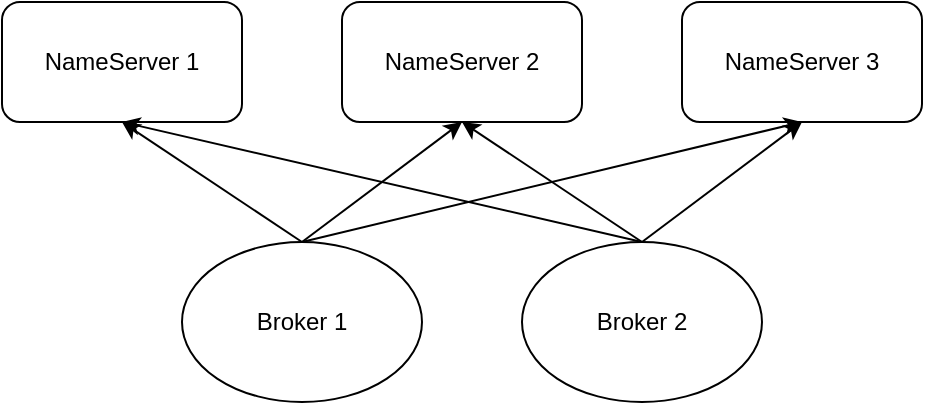 <mxfile version="14.6.13" type="github">
  <diagram id="Wjki843dmQJKpuEseMPS" name="Page-1">
    <mxGraphModel dx="946" dy="536" grid="1" gridSize="10" guides="1" tooltips="1" connect="1" arrows="1" fold="1" page="1" pageScale="1" pageWidth="827" pageHeight="1169" math="0" shadow="0">
      <root>
        <mxCell id="0" />
        <mxCell id="1" parent="0" />
        <mxCell id="8KWrEemGqZso5BV7pW3U-1" value="NameServer 1" style="rounded=1;whiteSpace=wrap;html=1;" vertex="1" parent="1">
          <mxGeometry x="250" y="130" width="120" height="60" as="geometry" />
        </mxCell>
        <mxCell id="8KWrEemGqZso5BV7pW3U-2" value="NameServer 2" style="rounded=1;whiteSpace=wrap;html=1;" vertex="1" parent="1">
          <mxGeometry x="420" y="130" width="120" height="60" as="geometry" />
        </mxCell>
        <mxCell id="8KWrEemGqZso5BV7pW3U-3" value="NameServer 3" style="rounded=1;whiteSpace=wrap;html=1;" vertex="1" parent="1">
          <mxGeometry x="590" y="130" width="120" height="60" as="geometry" />
        </mxCell>
        <mxCell id="8KWrEemGqZso5BV7pW3U-7" style="rounded=0;orthogonalLoop=1;jettySize=auto;html=1;exitX=0.5;exitY=0;exitDx=0;exitDy=0;entryX=0.5;entryY=1;entryDx=0;entryDy=0;" edge="1" parent="1" source="8KWrEemGqZso5BV7pW3U-5" target="8KWrEemGqZso5BV7pW3U-1">
          <mxGeometry relative="1" as="geometry" />
        </mxCell>
        <mxCell id="8KWrEemGqZso5BV7pW3U-8" style="edgeStyle=none;rounded=0;orthogonalLoop=1;jettySize=auto;html=1;exitX=0.5;exitY=0;exitDx=0;exitDy=0;entryX=0.5;entryY=1;entryDx=0;entryDy=0;" edge="1" parent="1" source="8KWrEemGqZso5BV7pW3U-5" target="8KWrEemGqZso5BV7pW3U-2">
          <mxGeometry relative="1" as="geometry" />
        </mxCell>
        <mxCell id="8KWrEemGqZso5BV7pW3U-9" style="edgeStyle=none;rounded=0;orthogonalLoop=1;jettySize=auto;html=1;exitX=0.5;exitY=0;exitDx=0;exitDy=0;entryX=0.5;entryY=1;entryDx=0;entryDy=0;" edge="1" parent="1" source="8KWrEemGqZso5BV7pW3U-5" target="8KWrEemGqZso5BV7pW3U-3">
          <mxGeometry relative="1" as="geometry" />
        </mxCell>
        <mxCell id="8KWrEemGqZso5BV7pW3U-5" value="Broker 1" style="ellipse;whiteSpace=wrap;html=1;" vertex="1" parent="1">
          <mxGeometry x="340" y="250" width="120" height="80" as="geometry" />
        </mxCell>
        <mxCell id="8KWrEemGqZso5BV7pW3U-10" style="edgeStyle=none;rounded=0;orthogonalLoop=1;jettySize=auto;html=1;exitX=0.5;exitY=0;exitDx=0;exitDy=0;entryX=0.5;entryY=1;entryDx=0;entryDy=0;" edge="1" parent="1" source="8KWrEemGqZso5BV7pW3U-6" target="8KWrEemGqZso5BV7pW3U-1">
          <mxGeometry relative="1" as="geometry" />
        </mxCell>
        <mxCell id="8KWrEemGqZso5BV7pW3U-11" style="edgeStyle=none;rounded=0;orthogonalLoop=1;jettySize=auto;html=1;exitX=0.5;exitY=0;exitDx=0;exitDy=0;" edge="1" parent="1" source="8KWrEemGqZso5BV7pW3U-6">
          <mxGeometry relative="1" as="geometry">
            <mxPoint x="480" y="190" as="targetPoint" />
          </mxGeometry>
        </mxCell>
        <mxCell id="8KWrEemGqZso5BV7pW3U-12" style="edgeStyle=none;rounded=0;orthogonalLoop=1;jettySize=auto;html=1;exitX=0.5;exitY=0;exitDx=0;exitDy=0;" edge="1" parent="1" source="8KWrEemGqZso5BV7pW3U-6">
          <mxGeometry relative="1" as="geometry">
            <mxPoint x="650" y="190" as="targetPoint" />
          </mxGeometry>
        </mxCell>
        <mxCell id="8KWrEemGqZso5BV7pW3U-6" value="Broker 2" style="ellipse;whiteSpace=wrap;html=1;" vertex="1" parent="1">
          <mxGeometry x="510" y="250" width="120" height="80" as="geometry" />
        </mxCell>
      </root>
    </mxGraphModel>
  </diagram>
</mxfile>
